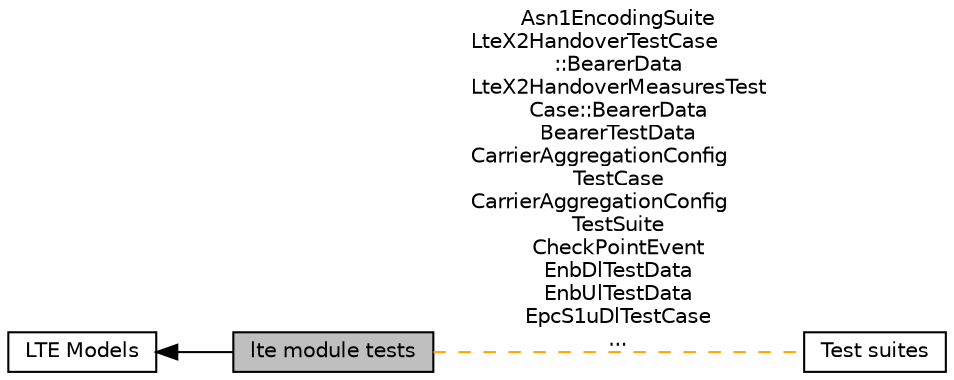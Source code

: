 digraph "lte module tests"
{
  edge [fontname="Helvetica",fontsize="10",labelfontname="Helvetica",labelfontsize="10"];
  node [fontname="Helvetica",fontsize="10",shape=box];
  rankdir=LR;
  Node2 [label="LTE Models",height=0.2,width=0.4,color="black", fillcolor="white", style="filled",URL="$group__lte.html",tooltip=" "];
  Node3 [label="Test suites",height=0.2,width=0.4,color="black", fillcolor="white", style="filled",URL="$group__tests.html",tooltip="All test suites."];
  Node1 [label="lte module tests",height=0.2,width=0.4,color="black", fillcolor="grey75", style="filled", fontcolor="black",tooltip=" "];
  Node2->Node1 [shape=plaintext, dir="back", style="solid"];
  Node1->Node3 [shape=plaintext, label="Asn1EncodingSuite\nLteX2HandoverTestCase\l::BearerData\nLteX2HandoverMeasuresTest\lCase::BearerData\nBearerTestData\nCarrierAggregationConfig\lTestCase\nCarrierAggregationConfig\lTestSuite\nCheckPointEvent\nEnbDlTestData\nEnbUlTestData\nEpcS1uDlTestCase\n...", color="orange", dir="none", style="dashed"];
}
